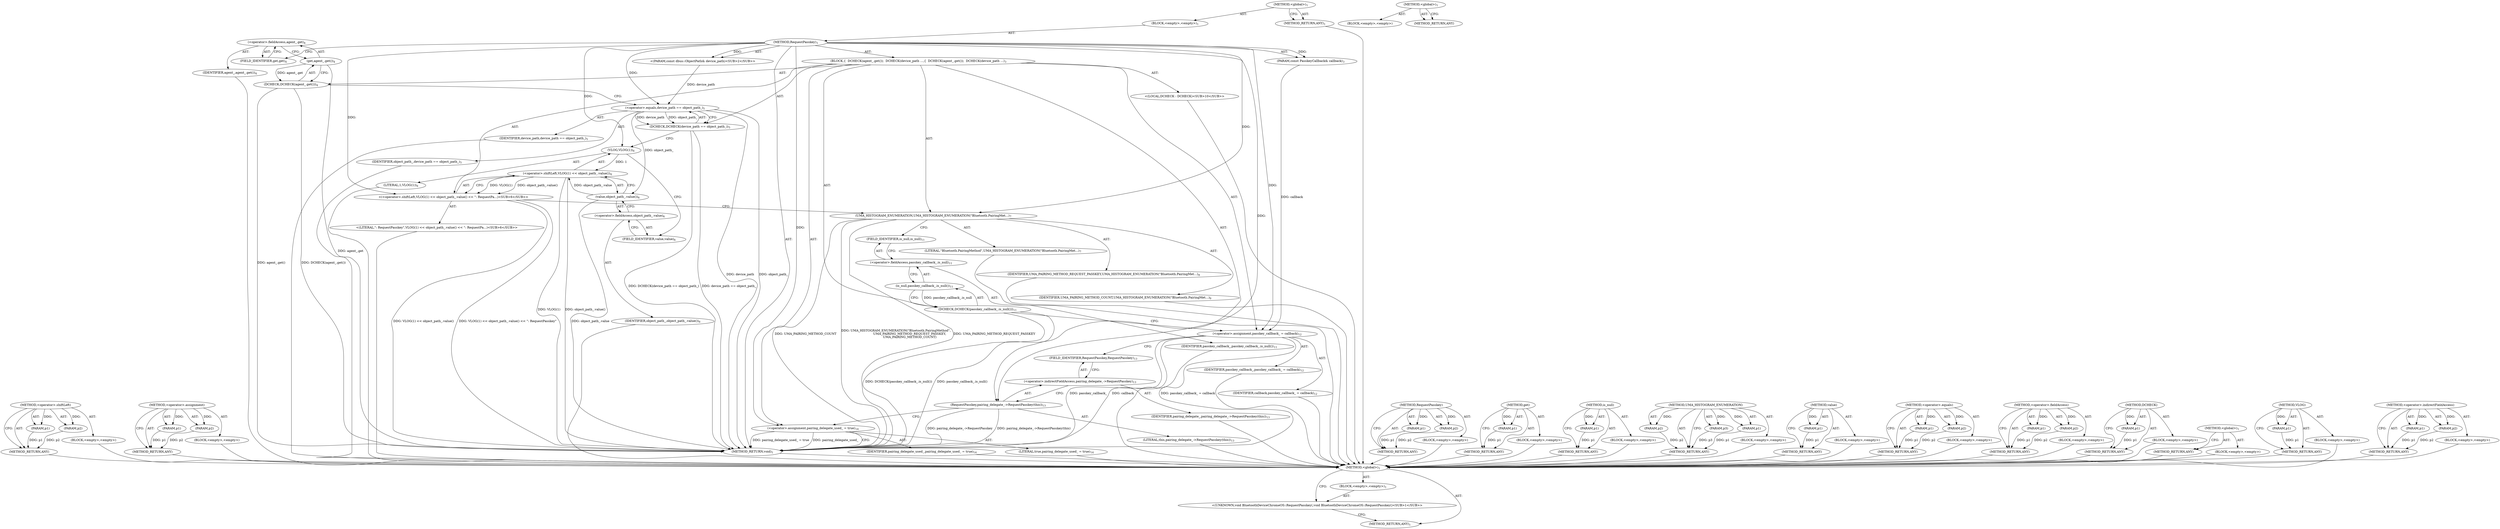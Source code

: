digraph "&lt;global&gt;" {
vulnerable_98 [label=<(METHOD,&lt;operator&gt;.shiftLeft)>];
vulnerable_99 [label=<(PARAM,p1)>];
vulnerable_100 [label=<(PARAM,p2)>];
vulnerable_101 [label=<(BLOCK,&lt;empty&gt;,&lt;empty&gt;)>];
vulnerable_102 [label=<(METHOD_RETURN,ANY)>];
vulnerable_121 [label=<(METHOD,&lt;operator&gt;.assignment)>];
vulnerable_122 [label=<(PARAM,p1)>];
vulnerable_123 [label=<(PARAM,p2)>];
vulnerable_124 [label=<(BLOCK,&lt;empty&gt;,&lt;empty&gt;)>];
vulnerable_125 [label=<(METHOD_RETURN,ANY)>];
vulnerable_6 [label=<(METHOD,&lt;global&gt;)<SUB>1</SUB>>];
vulnerable_7 [label=<(BLOCK,&lt;empty&gt;,&lt;empty&gt;)<SUB>1</SUB>>];
vulnerable_8 [label=<(METHOD,RequestPasskey)<SUB>1</SUB>>];
vulnerable_9 [label="<(PARAM,const dbus::ObjectPath&amp; device_path)<SUB>2</SUB>>"];
vulnerable_10 [label=<(PARAM,const PasskeyCallback&amp; callback)<SUB>3</SUB>>];
vulnerable_11 [label=<(BLOCK,{
  DCHECK(agent_.get());
  DCHECK(device_path ...,{
  DCHECK(agent_.get());
  DCHECK(device_path ...)<SUB>3</SUB>>];
vulnerable_12 [label=<(DCHECK,DCHECK(agent_.get()))<SUB>4</SUB>>];
vulnerable_13 [label=<(get,agent_.get())<SUB>4</SUB>>];
vulnerable_14 [label=<(&lt;operator&gt;.fieldAccess,agent_.get)<SUB>4</SUB>>];
vulnerable_15 [label=<(IDENTIFIER,agent_,agent_.get())<SUB>4</SUB>>];
vulnerable_16 [label=<(FIELD_IDENTIFIER,get,get)<SUB>4</SUB>>];
vulnerable_17 [label=<(DCHECK,DCHECK(device_path == object_path_))<SUB>5</SUB>>];
vulnerable_18 [label=<(&lt;operator&gt;.equals,device_path == object_path_)<SUB>5</SUB>>];
vulnerable_19 [label=<(IDENTIFIER,device_path,device_path == object_path_)<SUB>5</SUB>>];
vulnerable_20 [label=<(IDENTIFIER,object_path_,device_path == object_path_)<SUB>5</SUB>>];
vulnerable_21 [label="<(&lt;operator&gt;.shiftLeft,VLOG(1) &lt;&lt; object_path_.value() &lt;&lt; &quot;: RequestPa...)<SUB>6</SUB>>"];
vulnerable_22 [label=<(&lt;operator&gt;.shiftLeft,VLOG(1) &lt;&lt; object_path_.value())<SUB>6</SUB>>];
vulnerable_23 [label=<(VLOG,VLOG(1))<SUB>6</SUB>>];
vulnerable_24 [label=<(LITERAL,1,VLOG(1))<SUB>6</SUB>>];
vulnerable_25 [label=<(value,object_path_.value())<SUB>6</SUB>>];
vulnerable_26 [label=<(&lt;operator&gt;.fieldAccess,object_path_.value)<SUB>6</SUB>>];
vulnerable_27 [label=<(IDENTIFIER,object_path_,object_path_.value())<SUB>6</SUB>>];
vulnerable_28 [label=<(FIELD_IDENTIFIER,value,value)<SUB>6</SUB>>];
vulnerable_29 [label="<(LITERAL,&quot;: RequestPasskey&quot;,VLOG(1) &lt;&lt; object_path_.value() &lt;&lt; &quot;: RequestPa...)<SUB>6</SUB>>"];
vulnerable_30 [label=<(UMA_HISTOGRAM_ENUMERATION,UMA_HISTOGRAM_ENUMERATION(&quot;Bluetooth.PairingMet...)<SUB>7</SUB>>];
vulnerable_31 [label=<(LITERAL,&quot;Bluetooth.PairingMethod&quot;,UMA_HISTOGRAM_ENUMERATION(&quot;Bluetooth.PairingMet...)<SUB>7</SUB>>];
vulnerable_32 [label=<(IDENTIFIER,UMA_PAIRING_METHOD_REQUEST_PASSKEY,UMA_HISTOGRAM_ENUMERATION(&quot;Bluetooth.PairingMet...)<SUB>8</SUB>>];
vulnerable_33 [label=<(IDENTIFIER,UMA_PAIRING_METHOD_COUNT,UMA_HISTOGRAM_ENUMERATION(&quot;Bluetooth.PairingMet...)<SUB>9</SUB>>];
vulnerable_34 [label="<(LOCAL,DCHECK : DCHECK)<SUB>10</SUB>>"];
vulnerable_35 [label=<(DCHECK,DCHECK(passkey_callback_.is_null()))<SUB>11</SUB>>];
vulnerable_36 [label=<(is_null,passkey_callback_.is_null())<SUB>11</SUB>>];
vulnerable_37 [label=<(&lt;operator&gt;.fieldAccess,passkey_callback_.is_null)<SUB>11</SUB>>];
vulnerable_38 [label=<(IDENTIFIER,passkey_callback_,passkey_callback_.is_null())<SUB>11</SUB>>];
vulnerable_39 [label=<(FIELD_IDENTIFIER,is_null,is_null)<SUB>11</SUB>>];
vulnerable_40 [label=<(&lt;operator&gt;.assignment,passkey_callback_ = callback)<SUB>12</SUB>>];
vulnerable_41 [label=<(IDENTIFIER,passkey_callback_,passkey_callback_ = callback)<SUB>12</SUB>>];
vulnerable_42 [label=<(IDENTIFIER,callback,passkey_callback_ = callback)<SUB>12</SUB>>];
vulnerable_43 [label=<(RequestPasskey,pairing_delegate_-&gt;RequestPasskey(this))<SUB>13</SUB>>];
vulnerable_44 [label=<(&lt;operator&gt;.indirectFieldAccess,pairing_delegate_-&gt;RequestPasskey)<SUB>13</SUB>>];
vulnerable_45 [label=<(IDENTIFIER,pairing_delegate_,pairing_delegate_-&gt;RequestPasskey(this))<SUB>13</SUB>>];
vulnerable_46 [label=<(FIELD_IDENTIFIER,RequestPasskey,RequestPasskey)<SUB>13</SUB>>];
vulnerable_47 [label=<(LITERAL,this,pairing_delegate_-&gt;RequestPasskey(this))<SUB>13</SUB>>];
vulnerable_48 [label=<(&lt;operator&gt;.assignment,pairing_delegate_used_ = true)<SUB>14</SUB>>];
vulnerable_49 [label=<(IDENTIFIER,pairing_delegate_used_,pairing_delegate_used_ = true)<SUB>14</SUB>>];
vulnerable_50 [label=<(LITERAL,true,pairing_delegate_used_ = true)<SUB>14</SUB>>];
vulnerable_51 [label=<(METHOD_RETURN,void)<SUB>1</SUB>>];
vulnerable_53 [label=<(METHOD_RETURN,ANY)<SUB>1</SUB>>];
vulnerable_126 [label=<(METHOD,RequestPasskey)>];
vulnerable_127 [label=<(PARAM,p1)>];
vulnerable_128 [label=<(PARAM,p2)>];
vulnerable_129 [label=<(BLOCK,&lt;empty&gt;,&lt;empty&gt;)>];
vulnerable_130 [label=<(METHOD_RETURN,ANY)>];
vulnerable_84 [label=<(METHOD,get)>];
vulnerable_85 [label=<(PARAM,p1)>];
vulnerable_86 [label=<(BLOCK,&lt;empty&gt;,&lt;empty&gt;)>];
vulnerable_87 [label=<(METHOD_RETURN,ANY)>];
vulnerable_117 [label=<(METHOD,is_null)>];
vulnerable_118 [label=<(PARAM,p1)>];
vulnerable_119 [label=<(BLOCK,&lt;empty&gt;,&lt;empty&gt;)>];
vulnerable_120 [label=<(METHOD_RETURN,ANY)>];
vulnerable_111 [label=<(METHOD,UMA_HISTOGRAM_ENUMERATION)>];
vulnerable_112 [label=<(PARAM,p1)>];
vulnerable_113 [label=<(PARAM,p2)>];
vulnerable_114 [label=<(PARAM,p3)>];
vulnerable_115 [label=<(BLOCK,&lt;empty&gt;,&lt;empty&gt;)>];
vulnerable_116 [label=<(METHOD_RETURN,ANY)>];
vulnerable_107 [label=<(METHOD,value)>];
vulnerable_108 [label=<(PARAM,p1)>];
vulnerable_109 [label=<(BLOCK,&lt;empty&gt;,&lt;empty&gt;)>];
vulnerable_110 [label=<(METHOD_RETURN,ANY)>];
vulnerable_93 [label=<(METHOD,&lt;operator&gt;.equals)>];
vulnerable_94 [label=<(PARAM,p1)>];
vulnerable_95 [label=<(PARAM,p2)>];
vulnerable_96 [label=<(BLOCK,&lt;empty&gt;,&lt;empty&gt;)>];
vulnerable_97 [label=<(METHOD_RETURN,ANY)>];
vulnerable_88 [label=<(METHOD,&lt;operator&gt;.fieldAccess)>];
vulnerable_89 [label=<(PARAM,p1)>];
vulnerable_90 [label=<(PARAM,p2)>];
vulnerable_91 [label=<(BLOCK,&lt;empty&gt;,&lt;empty&gt;)>];
vulnerable_92 [label=<(METHOD_RETURN,ANY)>];
vulnerable_80 [label=<(METHOD,DCHECK)>];
vulnerable_81 [label=<(PARAM,p1)>];
vulnerable_82 [label=<(BLOCK,&lt;empty&gt;,&lt;empty&gt;)>];
vulnerable_83 [label=<(METHOD_RETURN,ANY)>];
vulnerable_74 [label=<(METHOD,&lt;global&gt;)<SUB>1</SUB>>];
vulnerable_75 [label=<(BLOCK,&lt;empty&gt;,&lt;empty&gt;)>];
vulnerable_76 [label=<(METHOD_RETURN,ANY)>];
vulnerable_103 [label=<(METHOD,VLOG)>];
vulnerable_104 [label=<(PARAM,p1)>];
vulnerable_105 [label=<(BLOCK,&lt;empty&gt;,&lt;empty&gt;)>];
vulnerable_106 [label=<(METHOD_RETURN,ANY)>];
vulnerable_131 [label=<(METHOD,&lt;operator&gt;.indirectFieldAccess)>];
vulnerable_132 [label=<(PARAM,p1)>];
vulnerable_133 [label=<(PARAM,p2)>];
vulnerable_134 [label=<(BLOCK,&lt;empty&gt;,&lt;empty&gt;)>];
vulnerable_135 [label=<(METHOD_RETURN,ANY)>];
fixed_6 [label=<(METHOD,&lt;global&gt;)<SUB>1</SUB>>];
fixed_7 [label=<(BLOCK,&lt;empty&gt;,&lt;empty&gt;)<SUB>1</SUB>>];
fixed_8 [label="<(UNKNOWN,void BluetoothDeviceChromeOS::RequestPasskey(,void BluetoothDeviceChromeOS::RequestPasskey()<SUB>1</SUB>>"];
fixed_9 [label=<(METHOD_RETURN,ANY)<SUB>1</SUB>>];
fixed_14 [label=<(METHOD,&lt;global&gt;)<SUB>1</SUB>>];
fixed_15 [label=<(BLOCK,&lt;empty&gt;,&lt;empty&gt;)>];
fixed_16 [label=<(METHOD_RETURN,ANY)>];
vulnerable_98 -> vulnerable_99  [key=0, label="AST: "];
vulnerable_98 -> vulnerable_99  [key=1, label="DDG: "];
vulnerable_98 -> vulnerable_101  [key=0, label="AST: "];
vulnerable_98 -> vulnerable_100  [key=0, label="AST: "];
vulnerable_98 -> vulnerable_100  [key=1, label="DDG: "];
vulnerable_98 -> vulnerable_102  [key=0, label="AST: "];
vulnerable_98 -> vulnerable_102  [key=1, label="CFG: "];
vulnerable_99 -> vulnerable_102  [key=0, label="DDG: p1"];
vulnerable_100 -> vulnerable_102  [key=0, label="DDG: p2"];
vulnerable_101 -> fixed_6  [key=0];
vulnerable_102 -> fixed_6  [key=0];
vulnerable_121 -> vulnerable_122  [key=0, label="AST: "];
vulnerable_121 -> vulnerable_122  [key=1, label="DDG: "];
vulnerable_121 -> vulnerable_124  [key=0, label="AST: "];
vulnerable_121 -> vulnerable_123  [key=0, label="AST: "];
vulnerable_121 -> vulnerable_123  [key=1, label="DDG: "];
vulnerable_121 -> vulnerable_125  [key=0, label="AST: "];
vulnerable_121 -> vulnerable_125  [key=1, label="CFG: "];
vulnerable_122 -> vulnerable_125  [key=0, label="DDG: p1"];
vulnerable_123 -> vulnerable_125  [key=0, label="DDG: p2"];
vulnerable_124 -> fixed_6  [key=0];
vulnerable_125 -> fixed_6  [key=0];
vulnerable_6 -> vulnerable_7  [key=0, label="AST: "];
vulnerable_6 -> vulnerable_53  [key=0, label="AST: "];
vulnerable_6 -> vulnerable_53  [key=1, label="CFG: "];
vulnerable_7 -> vulnerable_8  [key=0, label="AST: "];
vulnerable_8 -> vulnerable_9  [key=0, label="AST: "];
vulnerable_8 -> vulnerable_9  [key=1, label="DDG: "];
vulnerable_8 -> vulnerable_10  [key=0, label="AST: "];
vulnerable_8 -> vulnerable_10  [key=1, label="DDG: "];
vulnerable_8 -> vulnerable_11  [key=0, label="AST: "];
vulnerable_8 -> vulnerable_51  [key=0, label="AST: "];
vulnerable_8 -> vulnerable_16  [key=0, label="CFG: "];
vulnerable_8 -> vulnerable_40  [key=0, label="DDG: "];
vulnerable_8 -> vulnerable_48  [key=0, label="DDG: "];
vulnerable_8 -> vulnerable_21  [key=0, label="DDG: "];
vulnerable_8 -> vulnerable_30  [key=0, label="DDG: "];
vulnerable_8 -> vulnerable_43  [key=0, label="DDG: "];
vulnerable_8 -> vulnerable_18  [key=0, label="DDG: "];
vulnerable_8 -> vulnerable_23  [key=0, label="DDG: "];
vulnerable_9 -> vulnerable_18  [key=0, label="DDG: device_path"];
vulnerable_10 -> vulnerable_40  [key=0, label="DDG: callback"];
vulnerable_11 -> vulnerable_12  [key=0, label="AST: "];
vulnerable_11 -> vulnerable_17  [key=0, label="AST: "];
vulnerable_11 -> vulnerable_21  [key=0, label="AST: "];
vulnerable_11 -> vulnerable_30  [key=0, label="AST: "];
vulnerable_11 -> vulnerable_34  [key=0, label="AST: "];
vulnerable_11 -> vulnerable_35  [key=0, label="AST: "];
vulnerable_11 -> vulnerable_40  [key=0, label="AST: "];
vulnerable_11 -> vulnerable_43  [key=0, label="AST: "];
vulnerable_11 -> vulnerable_48  [key=0, label="AST: "];
vulnerable_12 -> vulnerable_13  [key=0, label="AST: "];
vulnerable_12 -> vulnerable_18  [key=0, label="CFG: "];
vulnerable_12 -> vulnerable_51  [key=0, label="DDG: agent_.get()"];
vulnerable_12 -> vulnerable_51  [key=1, label="DDG: DCHECK(agent_.get())"];
vulnerable_13 -> vulnerable_14  [key=0, label="AST: "];
vulnerable_13 -> vulnerable_12  [key=0, label="CFG: "];
vulnerable_13 -> vulnerable_12  [key=1, label="DDG: agent_.get"];
vulnerable_13 -> vulnerable_51  [key=0, label="DDG: agent_.get"];
vulnerable_14 -> vulnerable_15  [key=0, label="AST: "];
vulnerable_14 -> vulnerable_16  [key=0, label="AST: "];
vulnerable_14 -> vulnerable_13  [key=0, label="CFG: "];
vulnerable_15 -> fixed_6  [key=0];
vulnerable_16 -> vulnerable_14  [key=0, label="CFG: "];
vulnerable_17 -> vulnerable_18  [key=0, label="AST: "];
vulnerable_17 -> vulnerable_23  [key=0, label="CFG: "];
vulnerable_17 -> vulnerable_51  [key=0, label="DDG: device_path == object_path_"];
vulnerable_17 -> vulnerable_51  [key=1, label="DDG: DCHECK(device_path == object_path_)"];
vulnerable_18 -> vulnerable_19  [key=0, label="AST: "];
vulnerable_18 -> vulnerable_20  [key=0, label="AST: "];
vulnerable_18 -> vulnerable_17  [key=0, label="CFG: "];
vulnerable_18 -> vulnerable_17  [key=1, label="DDG: device_path"];
vulnerable_18 -> vulnerable_17  [key=2, label="DDG: object_path_"];
vulnerable_18 -> vulnerable_51  [key=0, label="DDG: device_path"];
vulnerable_18 -> vulnerable_51  [key=1, label="DDG: object_path_"];
vulnerable_18 -> vulnerable_25  [key=0, label="DDG: object_path_"];
vulnerable_19 -> fixed_6  [key=0];
vulnerable_20 -> fixed_6  [key=0];
vulnerable_21 -> vulnerable_22  [key=0, label="AST: "];
vulnerable_21 -> vulnerable_29  [key=0, label="AST: "];
vulnerable_21 -> vulnerable_30  [key=0, label="CFG: "];
vulnerable_21 -> vulnerable_51  [key=0, label="DDG: VLOG(1) &lt;&lt; object_path_.value()"];
vulnerable_21 -> vulnerable_51  [key=1, label="DDG: VLOG(1) &lt;&lt; object_path_.value() &lt;&lt; &quot;: RequestPasskey&quot;"];
vulnerable_22 -> vulnerable_23  [key=0, label="AST: "];
vulnerable_22 -> vulnerable_25  [key=0, label="AST: "];
vulnerable_22 -> vulnerable_21  [key=0, label="CFG: "];
vulnerable_22 -> vulnerable_21  [key=1, label="DDG: VLOG(1)"];
vulnerable_22 -> vulnerable_21  [key=2, label="DDG: object_path_.value()"];
vulnerable_22 -> vulnerable_51  [key=0, label="DDG: VLOG(1)"];
vulnerable_22 -> vulnerable_51  [key=1, label="DDG: object_path_.value()"];
vulnerable_23 -> vulnerable_24  [key=0, label="AST: "];
vulnerable_23 -> vulnerable_28  [key=0, label="CFG: "];
vulnerable_23 -> vulnerable_22  [key=0, label="DDG: 1"];
vulnerable_24 -> fixed_6  [key=0];
vulnerable_25 -> vulnerable_26  [key=0, label="AST: "];
vulnerable_25 -> vulnerable_22  [key=0, label="CFG: "];
vulnerable_25 -> vulnerable_22  [key=1, label="DDG: object_path_.value"];
vulnerable_25 -> vulnerable_51  [key=0, label="DDG: object_path_.value"];
vulnerable_26 -> vulnerable_27  [key=0, label="AST: "];
vulnerable_26 -> vulnerable_28  [key=0, label="AST: "];
vulnerable_26 -> vulnerable_25  [key=0, label="CFG: "];
vulnerable_27 -> fixed_6  [key=0];
vulnerable_28 -> vulnerable_26  [key=0, label="CFG: "];
vulnerable_29 -> fixed_6  [key=0];
vulnerable_30 -> vulnerable_31  [key=0, label="AST: "];
vulnerable_30 -> vulnerable_32  [key=0, label="AST: "];
vulnerable_30 -> vulnerable_33  [key=0, label="AST: "];
vulnerable_30 -> vulnerable_39  [key=0, label="CFG: "];
vulnerable_30 -> vulnerable_51  [key=0, label="DDG: UMA_PAIRING_METHOD_COUNT"];
vulnerable_30 -> vulnerable_51  [key=1, label="DDG: UMA_HISTOGRAM_ENUMERATION(&quot;Bluetooth.PairingMethod&quot;,
                            UMA_PAIRING_METHOD_REQUEST_PASSKEY,
                            UMA_PAIRING_METHOD_COUNT)"];
vulnerable_30 -> vulnerable_51  [key=2, label="DDG: UMA_PAIRING_METHOD_REQUEST_PASSKEY"];
vulnerable_31 -> fixed_6  [key=0];
vulnerable_32 -> fixed_6  [key=0];
vulnerable_33 -> fixed_6  [key=0];
vulnerable_34 -> fixed_6  [key=0];
vulnerable_35 -> vulnerable_36  [key=0, label="AST: "];
vulnerable_35 -> vulnerable_40  [key=0, label="CFG: "];
vulnerable_35 -> vulnerable_51  [key=0, label="DDG: passkey_callback_.is_null()"];
vulnerable_35 -> vulnerable_51  [key=1, label="DDG: DCHECK(passkey_callback_.is_null())"];
vulnerable_36 -> vulnerable_37  [key=0, label="AST: "];
vulnerable_36 -> vulnerable_35  [key=0, label="CFG: "];
vulnerable_36 -> vulnerable_35  [key=1, label="DDG: passkey_callback_.is_null"];
vulnerable_37 -> vulnerable_38  [key=0, label="AST: "];
vulnerable_37 -> vulnerable_39  [key=0, label="AST: "];
vulnerable_37 -> vulnerable_36  [key=0, label="CFG: "];
vulnerable_38 -> fixed_6  [key=0];
vulnerable_39 -> vulnerable_37  [key=0, label="CFG: "];
vulnerable_40 -> vulnerable_41  [key=0, label="AST: "];
vulnerable_40 -> vulnerable_42  [key=0, label="AST: "];
vulnerable_40 -> vulnerable_46  [key=0, label="CFG: "];
vulnerable_40 -> vulnerable_51  [key=0, label="DDG: passkey_callback_"];
vulnerable_40 -> vulnerable_51  [key=1, label="DDG: callback"];
vulnerable_40 -> vulnerable_51  [key=2, label="DDG: passkey_callback_ = callback"];
vulnerable_41 -> fixed_6  [key=0];
vulnerable_42 -> fixed_6  [key=0];
vulnerable_43 -> vulnerable_44  [key=0, label="AST: "];
vulnerable_43 -> vulnerable_47  [key=0, label="AST: "];
vulnerable_43 -> vulnerable_48  [key=0, label="CFG: "];
vulnerable_43 -> vulnerable_51  [key=0, label="DDG: pairing_delegate_-&gt;RequestPasskey"];
vulnerable_43 -> vulnerable_51  [key=1, label="DDG: pairing_delegate_-&gt;RequestPasskey(this)"];
vulnerable_44 -> vulnerable_45  [key=0, label="AST: "];
vulnerable_44 -> vulnerable_46  [key=0, label="AST: "];
vulnerable_44 -> vulnerable_43  [key=0, label="CFG: "];
vulnerable_45 -> fixed_6  [key=0];
vulnerable_46 -> vulnerable_44  [key=0, label="CFG: "];
vulnerable_47 -> fixed_6  [key=0];
vulnerable_48 -> vulnerable_49  [key=0, label="AST: "];
vulnerable_48 -> vulnerable_50  [key=0, label="AST: "];
vulnerable_48 -> vulnerable_51  [key=0, label="CFG: "];
vulnerable_48 -> vulnerable_51  [key=1, label="DDG: pairing_delegate_used_ = true"];
vulnerable_48 -> vulnerable_51  [key=2, label="DDG: pairing_delegate_used_"];
vulnerable_49 -> fixed_6  [key=0];
vulnerable_50 -> fixed_6  [key=0];
vulnerable_51 -> fixed_6  [key=0];
vulnerable_53 -> fixed_6  [key=0];
vulnerable_126 -> vulnerable_127  [key=0, label="AST: "];
vulnerable_126 -> vulnerable_127  [key=1, label="DDG: "];
vulnerable_126 -> vulnerable_129  [key=0, label="AST: "];
vulnerable_126 -> vulnerable_128  [key=0, label="AST: "];
vulnerable_126 -> vulnerable_128  [key=1, label="DDG: "];
vulnerable_126 -> vulnerable_130  [key=0, label="AST: "];
vulnerable_126 -> vulnerable_130  [key=1, label="CFG: "];
vulnerable_127 -> vulnerable_130  [key=0, label="DDG: p1"];
vulnerable_128 -> vulnerable_130  [key=0, label="DDG: p2"];
vulnerable_129 -> fixed_6  [key=0];
vulnerable_130 -> fixed_6  [key=0];
vulnerable_84 -> vulnerable_85  [key=0, label="AST: "];
vulnerable_84 -> vulnerable_85  [key=1, label="DDG: "];
vulnerable_84 -> vulnerable_86  [key=0, label="AST: "];
vulnerable_84 -> vulnerable_87  [key=0, label="AST: "];
vulnerable_84 -> vulnerable_87  [key=1, label="CFG: "];
vulnerable_85 -> vulnerable_87  [key=0, label="DDG: p1"];
vulnerable_86 -> fixed_6  [key=0];
vulnerable_87 -> fixed_6  [key=0];
vulnerable_117 -> vulnerable_118  [key=0, label="AST: "];
vulnerable_117 -> vulnerable_118  [key=1, label="DDG: "];
vulnerable_117 -> vulnerable_119  [key=0, label="AST: "];
vulnerable_117 -> vulnerable_120  [key=0, label="AST: "];
vulnerable_117 -> vulnerable_120  [key=1, label="CFG: "];
vulnerable_118 -> vulnerable_120  [key=0, label="DDG: p1"];
vulnerable_119 -> fixed_6  [key=0];
vulnerable_120 -> fixed_6  [key=0];
vulnerable_111 -> vulnerable_112  [key=0, label="AST: "];
vulnerable_111 -> vulnerable_112  [key=1, label="DDG: "];
vulnerable_111 -> vulnerable_115  [key=0, label="AST: "];
vulnerable_111 -> vulnerable_113  [key=0, label="AST: "];
vulnerable_111 -> vulnerable_113  [key=1, label="DDG: "];
vulnerable_111 -> vulnerable_116  [key=0, label="AST: "];
vulnerable_111 -> vulnerable_116  [key=1, label="CFG: "];
vulnerable_111 -> vulnerable_114  [key=0, label="AST: "];
vulnerable_111 -> vulnerable_114  [key=1, label="DDG: "];
vulnerable_112 -> vulnerable_116  [key=0, label="DDG: p1"];
vulnerable_113 -> vulnerable_116  [key=0, label="DDG: p2"];
vulnerable_114 -> vulnerable_116  [key=0, label="DDG: p3"];
vulnerable_115 -> fixed_6  [key=0];
vulnerable_116 -> fixed_6  [key=0];
vulnerable_107 -> vulnerable_108  [key=0, label="AST: "];
vulnerable_107 -> vulnerable_108  [key=1, label="DDG: "];
vulnerable_107 -> vulnerable_109  [key=0, label="AST: "];
vulnerable_107 -> vulnerable_110  [key=0, label="AST: "];
vulnerable_107 -> vulnerable_110  [key=1, label="CFG: "];
vulnerable_108 -> vulnerable_110  [key=0, label="DDG: p1"];
vulnerable_109 -> fixed_6  [key=0];
vulnerable_110 -> fixed_6  [key=0];
vulnerable_93 -> vulnerable_94  [key=0, label="AST: "];
vulnerable_93 -> vulnerable_94  [key=1, label="DDG: "];
vulnerable_93 -> vulnerable_96  [key=0, label="AST: "];
vulnerable_93 -> vulnerable_95  [key=0, label="AST: "];
vulnerable_93 -> vulnerable_95  [key=1, label="DDG: "];
vulnerable_93 -> vulnerable_97  [key=0, label="AST: "];
vulnerable_93 -> vulnerable_97  [key=1, label="CFG: "];
vulnerable_94 -> vulnerable_97  [key=0, label="DDG: p1"];
vulnerable_95 -> vulnerable_97  [key=0, label="DDG: p2"];
vulnerable_96 -> fixed_6  [key=0];
vulnerable_97 -> fixed_6  [key=0];
vulnerable_88 -> vulnerable_89  [key=0, label="AST: "];
vulnerable_88 -> vulnerable_89  [key=1, label="DDG: "];
vulnerable_88 -> vulnerable_91  [key=0, label="AST: "];
vulnerable_88 -> vulnerable_90  [key=0, label="AST: "];
vulnerable_88 -> vulnerable_90  [key=1, label="DDG: "];
vulnerable_88 -> vulnerable_92  [key=0, label="AST: "];
vulnerable_88 -> vulnerable_92  [key=1, label="CFG: "];
vulnerable_89 -> vulnerable_92  [key=0, label="DDG: p1"];
vulnerable_90 -> vulnerable_92  [key=0, label="DDG: p2"];
vulnerable_91 -> fixed_6  [key=0];
vulnerable_92 -> fixed_6  [key=0];
vulnerable_80 -> vulnerable_81  [key=0, label="AST: "];
vulnerable_80 -> vulnerable_81  [key=1, label="DDG: "];
vulnerable_80 -> vulnerable_82  [key=0, label="AST: "];
vulnerable_80 -> vulnerable_83  [key=0, label="AST: "];
vulnerable_80 -> vulnerable_83  [key=1, label="CFG: "];
vulnerable_81 -> vulnerable_83  [key=0, label="DDG: p1"];
vulnerable_82 -> fixed_6  [key=0];
vulnerable_83 -> fixed_6  [key=0];
vulnerable_74 -> vulnerable_75  [key=0, label="AST: "];
vulnerable_74 -> vulnerable_76  [key=0, label="AST: "];
vulnerable_74 -> vulnerable_76  [key=1, label="CFG: "];
vulnerable_75 -> fixed_6  [key=0];
vulnerable_76 -> fixed_6  [key=0];
vulnerable_103 -> vulnerable_104  [key=0, label="AST: "];
vulnerable_103 -> vulnerable_104  [key=1, label="DDG: "];
vulnerable_103 -> vulnerable_105  [key=0, label="AST: "];
vulnerable_103 -> vulnerable_106  [key=0, label="AST: "];
vulnerable_103 -> vulnerable_106  [key=1, label="CFG: "];
vulnerable_104 -> vulnerable_106  [key=0, label="DDG: p1"];
vulnerable_105 -> fixed_6  [key=0];
vulnerable_106 -> fixed_6  [key=0];
vulnerable_131 -> vulnerable_132  [key=0, label="AST: "];
vulnerable_131 -> vulnerable_132  [key=1, label="DDG: "];
vulnerable_131 -> vulnerable_134  [key=0, label="AST: "];
vulnerable_131 -> vulnerable_133  [key=0, label="AST: "];
vulnerable_131 -> vulnerable_133  [key=1, label="DDG: "];
vulnerable_131 -> vulnerable_135  [key=0, label="AST: "];
vulnerable_131 -> vulnerable_135  [key=1, label="CFG: "];
vulnerable_132 -> vulnerable_135  [key=0, label="DDG: p1"];
vulnerable_133 -> vulnerable_135  [key=0, label="DDG: p2"];
vulnerable_134 -> fixed_6  [key=0];
vulnerable_135 -> fixed_6  [key=0];
fixed_6 -> fixed_7  [key=0, label="AST: "];
fixed_6 -> fixed_9  [key=0, label="AST: "];
fixed_6 -> fixed_8  [key=0, label="CFG: "];
fixed_7 -> fixed_8  [key=0, label="AST: "];
fixed_8 -> fixed_9  [key=0, label="CFG: "];
fixed_14 -> fixed_15  [key=0, label="AST: "];
fixed_14 -> fixed_16  [key=0, label="AST: "];
fixed_14 -> fixed_16  [key=1, label="CFG: "];
}
